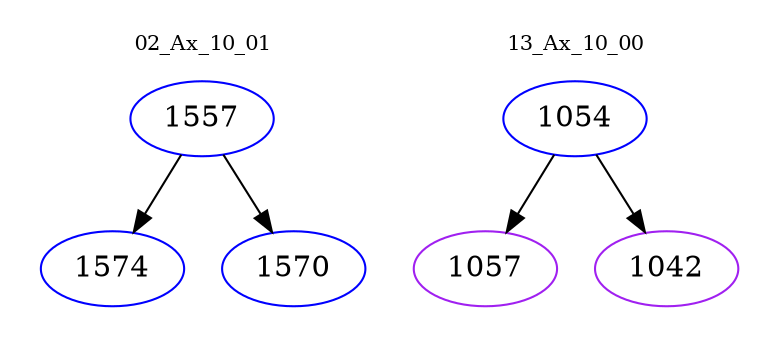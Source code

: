 digraph{
subgraph cluster_0 {
color = white
label = "02_Ax_10_01";
fontsize=10;
T0_1557 [label="1557", color="blue"]
T0_1557 -> T0_1574 [color="black"]
T0_1574 [label="1574", color="blue"]
T0_1557 -> T0_1570 [color="black"]
T0_1570 [label="1570", color="blue"]
}
subgraph cluster_1 {
color = white
label = "13_Ax_10_00";
fontsize=10;
T1_1054 [label="1054", color="blue"]
T1_1054 -> T1_1057 [color="black"]
T1_1057 [label="1057", color="purple"]
T1_1054 -> T1_1042 [color="black"]
T1_1042 [label="1042", color="purple"]
}
}
